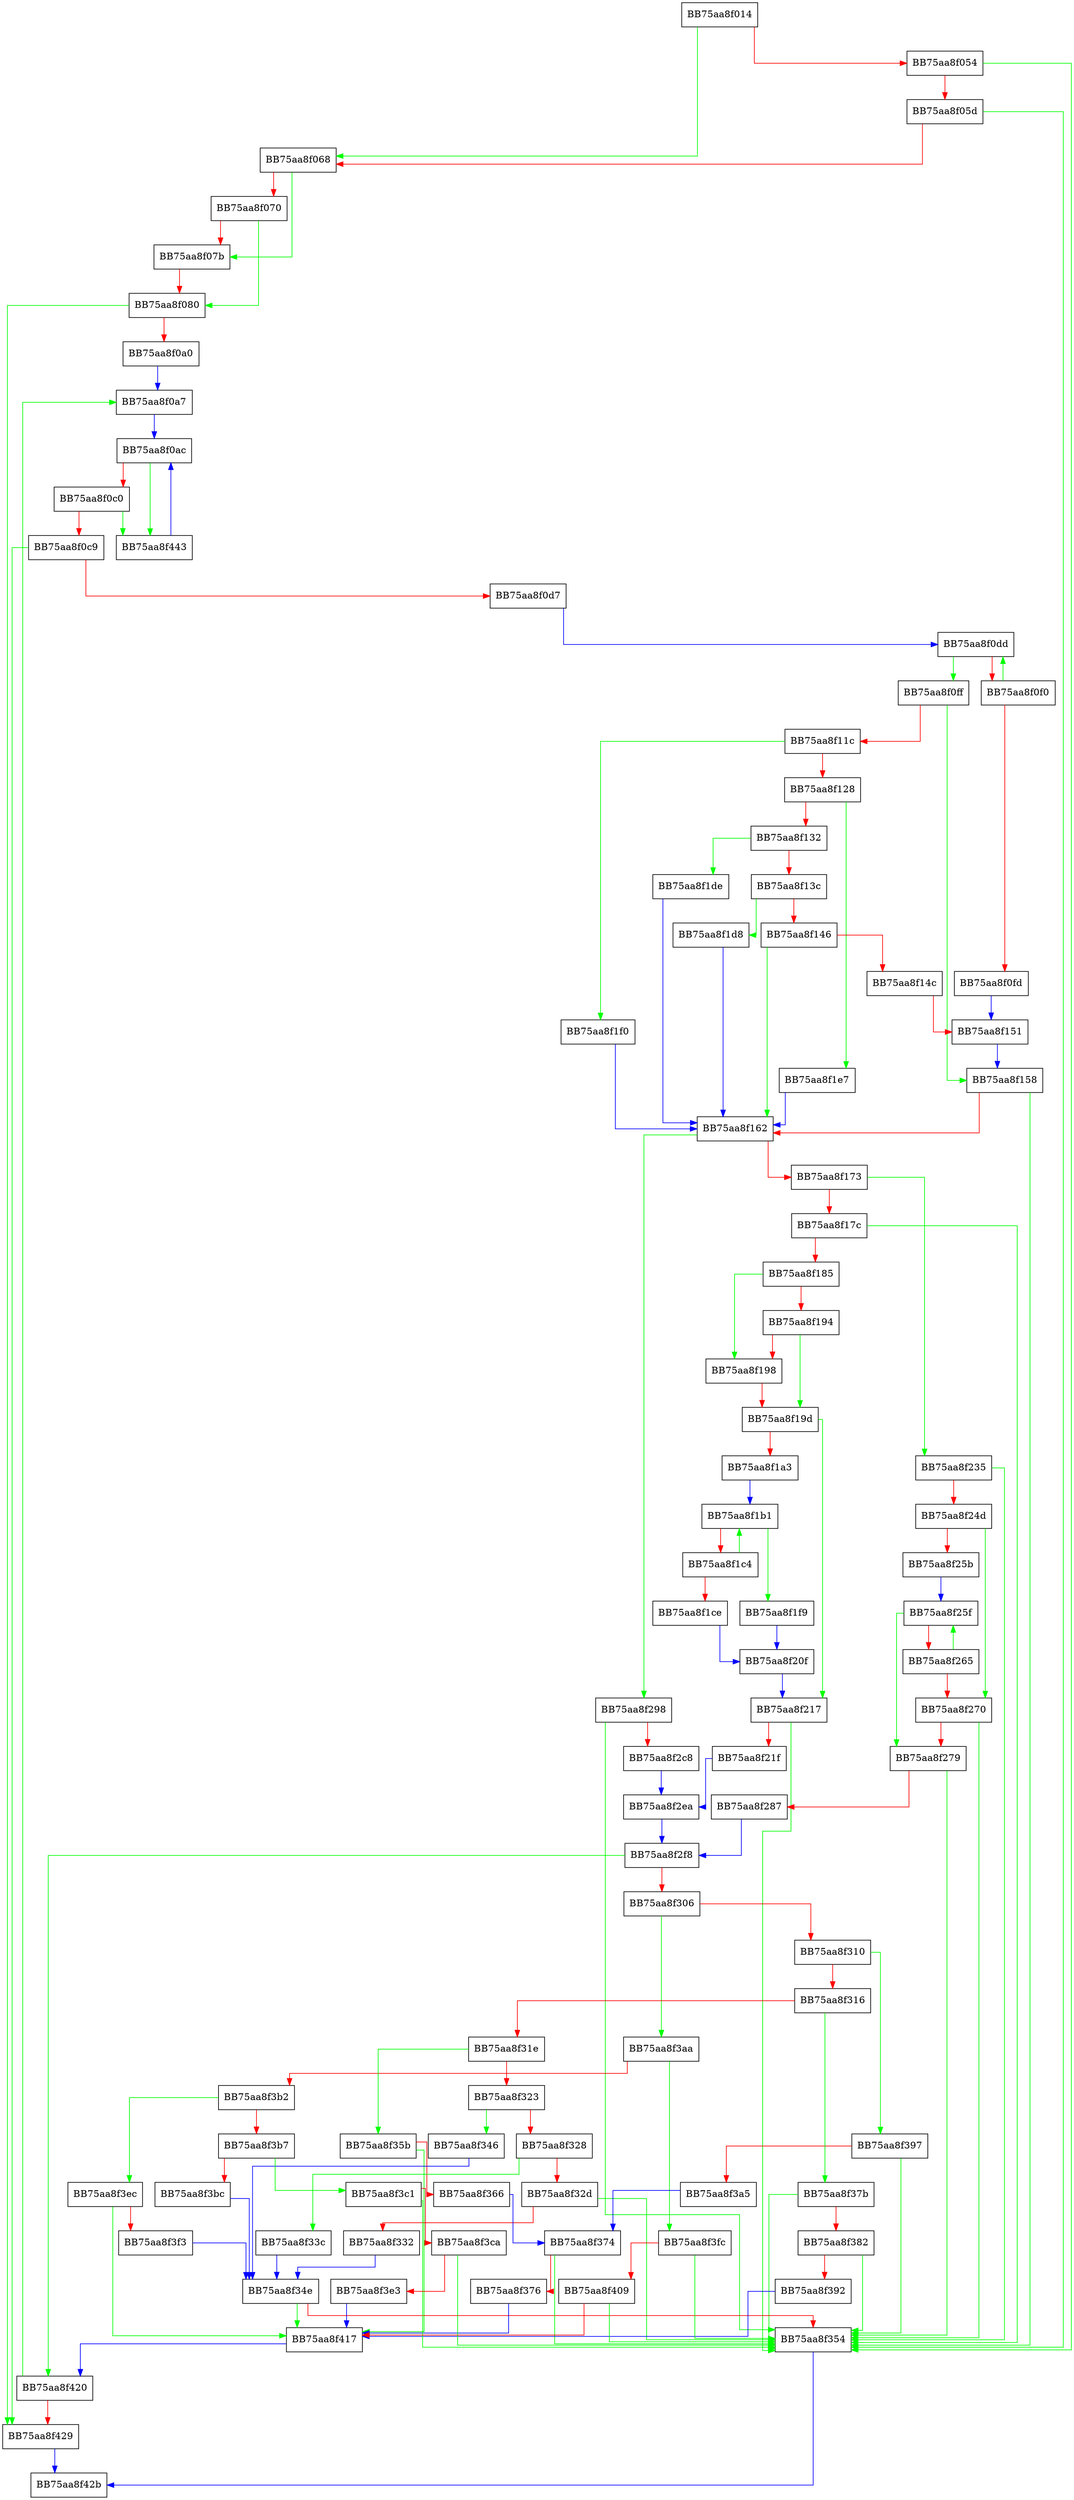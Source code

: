 digraph CheckXclRestriction {
  node [shape="box"];
  graph [splines=ortho];
  BB75aa8f014 -> BB75aa8f068 [color="green"];
  BB75aa8f014 -> BB75aa8f054 [color="red"];
  BB75aa8f054 -> BB75aa8f354 [color="green"];
  BB75aa8f054 -> BB75aa8f05d [color="red"];
  BB75aa8f05d -> BB75aa8f354 [color="green"];
  BB75aa8f05d -> BB75aa8f068 [color="red"];
  BB75aa8f068 -> BB75aa8f07b [color="green"];
  BB75aa8f068 -> BB75aa8f070 [color="red"];
  BB75aa8f070 -> BB75aa8f080 [color="green"];
  BB75aa8f070 -> BB75aa8f07b [color="red"];
  BB75aa8f07b -> BB75aa8f080 [color="red"];
  BB75aa8f080 -> BB75aa8f429 [color="green"];
  BB75aa8f080 -> BB75aa8f0a0 [color="red"];
  BB75aa8f0a0 -> BB75aa8f0a7 [color="blue"];
  BB75aa8f0a7 -> BB75aa8f0ac [color="blue"];
  BB75aa8f0ac -> BB75aa8f443 [color="green"];
  BB75aa8f0ac -> BB75aa8f0c0 [color="red"];
  BB75aa8f0c0 -> BB75aa8f443 [color="green"];
  BB75aa8f0c0 -> BB75aa8f0c9 [color="red"];
  BB75aa8f0c9 -> BB75aa8f429 [color="green"];
  BB75aa8f0c9 -> BB75aa8f0d7 [color="red"];
  BB75aa8f0d7 -> BB75aa8f0dd [color="blue"];
  BB75aa8f0dd -> BB75aa8f0ff [color="green"];
  BB75aa8f0dd -> BB75aa8f0f0 [color="red"];
  BB75aa8f0f0 -> BB75aa8f0dd [color="green"];
  BB75aa8f0f0 -> BB75aa8f0fd [color="red"];
  BB75aa8f0fd -> BB75aa8f151 [color="blue"];
  BB75aa8f0ff -> BB75aa8f158 [color="green"];
  BB75aa8f0ff -> BB75aa8f11c [color="red"];
  BB75aa8f11c -> BB75aa8f1f0 [color="green"];
  BB75aa8f11c -> BB75aa8f128 [color="red"];
  BB75aa8f128 -> BB75aa8f1e7 [color="green"];
  BB75aa8f128 -> BB75aa8f132 [color="red"];
  BB75aa8f132 -> BB75aa8f1de [color="green"];
  BB75aa8f132 -> BB75aa8f13c [color="red"];
  BB75aa8f13c -> BB75aa8f1d8 [color="green"];
  BB75aa8f13c -> BB75aa8f146 [color="red"];
  BB75aa8f146 -> BB75aa8f162 [color="green"];
  BB75aa8f146 -> BB75aa8f14c [color="red"];
  BB75aa8f14c -> BB75aa8f151 [color="red"];
  BB75aa8f151 -> BB75aa8f158 [color="blue"];
  BB75aa8f158 -> BB75aa8f354 [color="green"];
  BB75aa8f158 -> BB75aa8f162 [color="red"];
  BB75aa8f162 -> BB75aa8f298 [color="green"];
  BB75aa8f162 -> BB75aa8f173 [color="red"];
  BB75aa8f173 -> BB75aa8f235 [color="green"];
  BB75aa8f173 -> BB75aa8f17c [color="red"];
  BB75aa8f17c -> BB75aa8f354 [color="green"];
  BB75aa8f17c -> BB75aa8f185 [color="red"];
  BB75aa8f185 -> BB75aa8f198 [color="green"];
  BB75aa8f185 -> BB75aa8f194 [color="red"];
  BB75aa8f194 -> BB75aa8f19d [color="green"];
  BB75aa8f194 -> BB75aa8f198 [color="red"];
  BB75aa8f198 -> BB75aa8f19d [color="red"];
  BB75aa8f19d -> BB75aa8f217 [color="green"];
  BB75aa8f19d -> BB75aa8f1a3 [color="red"];
  BB75aa8f1a3 -> BB75aa8f1b1 [color="blue"];
  BB75aa8f1b1 -> BB75aa8f1f9 [color="green"];
  BB75aa8f1b1 -> BB75aa8f1c4 [color="red"];
  BB75aa8f1c4 -> BB75aa8f1b1 [color="green"];
  BB75aa8f1c4 -> BB75aa8f1ce [color="red"];
  BB75aa8f1ce -> BB75aa8f20f [color="blue"];
  BB75aa8f1d8 -> BB75aa8f162 [color="blue"];
  BB75aa8f1de -> BB75aa8f162 [color="blue"];
  BB75aa8f1e7 -> BB75aa8f162 [color="blue"];
  BB75aa8f1f0 -> BB75aa8f162 [color="blue"];
  BB75aa8f1f9 -> BB75aa8f20f [color="blue"];
  BB75aa8f20f -> BB75aa8f217 [color="blue"];
  BB75aa8f217 -> BB75aa8f354 [color="green"];
  BB75aa8f217 -> BB75aa8f21f [color="red"];
  BB75aa8f21f -> BB75aa8f2ea [color="blue"];
  BB75aa8f235 -> BB75aa8f354 [color="green"];
  BB75aa8f235 -> BB75aa8f24d [color="red"];
  BB75aa8f24d -> BB75aa8f270 [color="green"];
  BB75aa8f24d -> BB75aa8f25b [color="red"];
  BB75aa8f25b -> BB75aa8f25f [color="blue"];
  BB75aa8f25f -> BB75aa8f279 [color="green"];
  BB75aa8f25f -> BB75aa8f265 [color="red"];
  BB75aa8f265 -> BB75aa8f25f [color="green"];
  BB75aa8f265 -> BB75aa8f270 [color="red"];
  BB75aa8f270 -> BB75aa8f354 [color="green"];
  BB75aa8f270 -> BB75aa8f279 [color="red"];
  BB75aa8f279 -> BB75aa8f354 [color="green"];
  BB75aa8f279 -> BB75aa8f287 [color="red"];
  BB75aa8f287 -> BB75aa8f2f8 [color="blue"];
  BB75aa8f298 -> BB75aa8f354 [color="green"];
  BB75aa8f298 -> BB75aa8f2c8 [color="red"];
  BB75aa8f2c8 -> BB75aa8f2ea [color="blue"];
  BB75aa8f2ea -> BB75aa8f2f8 [color="blue"];
  BB75aa8f2f8 -> BB75aa8f420 [color="green"];
  BB75aa8f2f8 -> BB75aa8f306 [color="red"];
  BB75aa8f306 -> BB75aa8f3aa [color="green"];
  BB75aa8f306 -> BB75aa8f310 [color="red"];
  BB75aa8f310 -> BB75aa8f397 [color="green"];
  BB75aa8f310 -> BB75aa8f316 [color="red"];
  BB75aa8f316 -> BB75aa8f37b [color="green"];
  BB75aa8f316 -> BB75aa8f31e [color="red"];
  BB75aa8f31e -> BB75aa8f35b [color="green"];
  BB75aa8f31e -> BB75aa8f323 [color="red"];
  BB75aa8f323 -> BB75aa8f346 [color="green"];
  BB75aa8f323 -> BB75aa8f328 [color="red"];
  BB75aa8f328 -> BB75aa8f33c [color="green"];
  BB75aa8f328 -> BB75aa8f32d [color="red"];
  BB75aa8f32d -> BB75aa8f354 [color="green"];
  BB75aa8f32d -> BB75aa8f332 [color="red"];
  BB75aa8f332 -> BB75aa8f34e [color="blue"];
  BB75aa8f33c -> BB75aa8f34e [color="blue"];
  BB75aa8f346 -> BB75aa8f34e [color="blue"];
  BB75aa8f34e -> BB75aa8f417 [color="green"];
  BB75aa8f34e -> BB75aa8f354 [color="red"];
  BB75aa8f354 -> BB75aa8f42b [color="blue"];
  BB75aa8f35b -> BB75aa8f417 [color="green"];
  BB75aa8f35b -> BB75aa8f366 [color="red"];
  BB75aa8f366 -> BB75aa8f374 [color="blue"];
  BB75aa8f374 -> BB75aa8f354 [color="green"];
  BB75aa8f374 -> BB75aa8f376 [color="red"];
  BB75aa8f376 -> BB75aa8f417 [color="blue"];
  BB75aa8f37b -> BB75aa8f354 [color="green"];
  BB75aa8f37b -> BB75aa8f382 [color="red"];
  BB75aa8f382 -> BB75aa8f354 [color="green"];
  BB75aa8f382 -> BB75aa8f392 [color="red"];
  BB75aa8f392 -> BB75aa8f417 [color="blue"];
  BB75aa8f397 -> BB75aa8f354 [color="green"];
  BB75aa8f397 -> BB75aa8f3a5 [color="red"];
  BB75aa8f3a5 -> BB75aa8f374 [color="blue"];
  BB75aa8f3aa -> BB75aa8f3fc [color="green"];
  BB75aa8f3aa -> BB75aa8f3b2 [color="red"];
  BB75aa8f3b2 -> BB75aa8f3ec [color="green"];
  BB75aa8f3b2 -> BB75aa8f3b7 [color="red"];
  BB75aa8f3b7 -> BB75aa8f3c1 [color="green"];
  BB75aa8f3b7 -> BB75aa8f3bc [color="red"];
  BB75aa8f3bc -> BB75aa8f34e [color="blue"];
  BB75aa8f3c1 -> BB75aa8f354 [color="green"];
  BB75aa8f3c1 -> BB75aa8f3ca [color="red"];
  BB75aa8f3ca -> BB75aa8f354 [color="green"];
  BB75aa8f3ca -> BB75aa8f3e3 [color="red"];
  BB75aa8f3e3 -> BB75aa8f417 [color="blue"];
  BB75aa8f3ec -> BB75aa8f417 [color="green"];
  BB75aa8f3ec -> BB75aa8f3f3 [color="red"];
  BB75aa8f3f3 -> BB75aa8f34e [color="blue"];
  BB75aa8f3fc -> BB75aa8f354 [color="green"];
  BB75aa8f3fc -> BB75aa8f409 [color="red"];
  BB75aa8f409 -> BB75aa8f354 [color="green"];
  BB75aa8f409 -> BB75aa8f417 [color="red"];
  BB75aa8f417 -> BB75aa8f420 [color="blue"];
  BB75aa8f420 -> BB75aa8f0a7 [color="green"];
  BB75aa8f420 -> BB75aa8f429 [color="red"];
  BB75aa8f429 -> BB75aa8f42b [color="blue"];
  BB75aa8f443 -> BB75aa8f0ac [color="blue"];
}